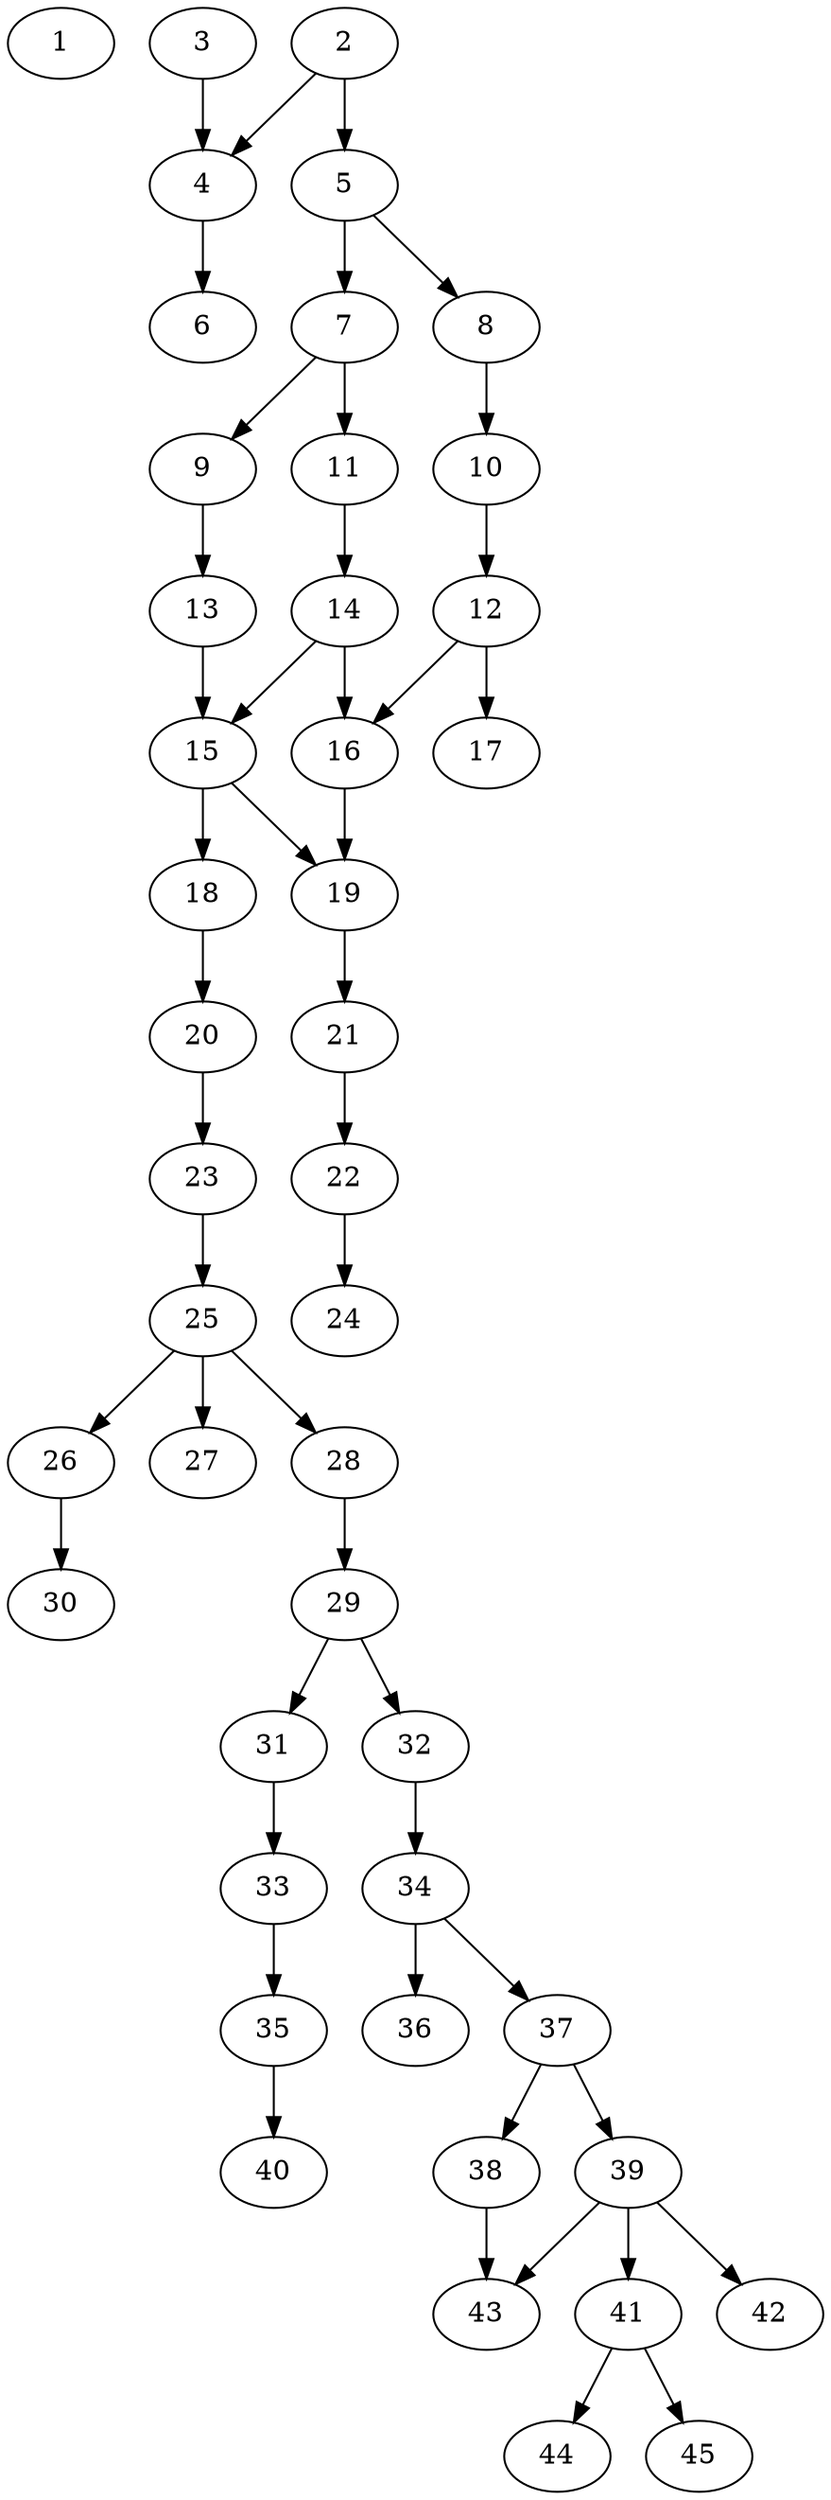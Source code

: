 // DAG automatically generated by daggen at Thu Oct  3 14:07:23 2019
// ./daggen --dot -n 45 --ccr 0.5 --fat 0.3 --regular 0.9 --density 0.5 --mindata 5242880 --maxdata 52428800 
digraph G {
  1 [size="48101376", alpha="0.13", expect_size="24050688"] 
  2 [size="70782976", alpha="0.02", expect_size="35391488"] 
  2 -> 4 [size ="35391488"]
  2 -> 5 [size ="35391488"]
  3 [size="34002944", alpha="0.10", expect_size="17001472"] 
  3 -> 4 [size ="17001472"]
  4 [size="29290496", alpha="0.06", expect_size="14645248"] 
  4 -> 6 [size ="14645248"]
  5 [size="41564160", alpha="0.15", expect_size="20782080"] 
  5 -> 7 [size ="20782080"]
  5 -> 8 [size ="20782080"]
  6 [size="102475776", alpha="0.13", expect_size="51237888"] 
  7 [size="92860416", alpha="0.01", expect_size="46430208"] 
  7 -> 9 [size ="46430208"]
  7 -> 11 [size ="46430208"]
  8 [size="45418496", alpha="0.01", expect_size="22709248"] 
  8 -> 10 [size ="22709248"]
  9 [size="48726016", alpha="0.06", expect_size="24363008"] 
  9 -> 13 [size ="24363008"]
  10 [size="29988864", alpha="0.03", expect_size="14994432"] 
  10 -> 12 [size ="14994432"]
  11 [size="100032512", alpha="0.03", expect_size="50016256"] 
  11 -> 14 [size ="50016256"]
  12 [size="65087488", alpha="0.09", expect_size="32543744"] 
  12 -> 16 [size ="32543744"]
  12 -> 17 [size ="32543744"]
  13 [size="76101632", alpha="0.12", expect_size="38050816"] 
  13 -> 15 [size ="38050816"]
  14 [size="29038592", alpha="0.07", expect_size="14519296"] 
  14 -> 15 [size ="14519296"]
  14 -> 16 [size ="14519296"]
  15 [size="55611392", alpha="0.03", expect_size="27805696"] 
  15 -> 18 [size ="27805696"]
  15 -> 19 [size ="27805696"]
  16 [size="32923648", alpha="0.17", expect_size="16461824"] 
  16 -> 19 [size ="16461824"]
  17 [size="93087744", alpha="0.14", expect_size="46543872"] 
  18 [size="98144256", alpha="0.14", expect_size="49072128"] 
  18 -> 20 [size ="49072128"]
  19 [size="102621184", alpha="0.16", expect_size="51310592"] 
  19 -> 21 [size ="51310592"]
  20 [size="38041600", alpha="0.13", expect_size="19020800"] 
  20 -> 23 [size ="19020800"]
  21 [size="50264064", alpha="0.17", expect_size="25132032"] 
  21 -> 22 [size ="25132032"]
  22 [size="62953472", alpha="0.14", expect_size="31476736"] 
  22 -> 24 [size ="31476736"]
  23 [size="104476672", alpha="0.16", expect_size="52238336"] 
  23 -> 25 [size ="52238336"]
  24 [size="65804288", alpha="0.02", expect_size="32902144"] 
  25 [size="100585472", alpha="0.15", expect_size="50292736"] 
  25 -> 26 [size ="50292736"]
  25 -> 27 [size ="50292736"]
  25 -> 28 [size ="50292736"]
  26 [size="19886080", alpha="0.07", expect_size="9943040"] 
  26 -> 30 [size ="9943040"]
  27 [size="102461440", alpha="0.17", expect_size="51230720"] 
  28 [size="75323392", alpha="0.14", expect_size="37661696"] 
  28 -> 29 [size ="37661696"]
  29 [size="47507456", alpha="0.19", expect_size="23753728"] 
  29 -> 31 [size ="23753728"]
  29 -> 32 [size ="23753728"]
  30 [size="30003200", alpha="0.08", expect_size="15001600"] 
  31 [size="89571328", alpha="0.16", expect_size="44785664"] 
  31 -> 33 [size ="44785664"]
  32 [size="75087872", alpha="0.16", expect_size="37543936"] 
  32 -> 34 [size ="37543936"]
  33 [size="46852096", alpha="0.10", expect_size="23426048"] 
  33 -> 35 [size ="23426048"]
  34 [size="28379136", alpha="0.07", expect_size="14189568"] 
  34 -> 36 [size ="14189568"]
  34 -> 37 [size ="14189568"]
  35 [size="38473728", alpha="0.14", expect_size="19236864"] 
  35 -> 40 [size ="19236864"]
  36 [size="13848576", alpha="0.06", expect_size="6924288"] 
  37 [size="46489600", alpha="0.16", expect_size="23244800"] 
  37 -> 38 [size ="23244800"]
  37 -> 39 [size ="23244800"]
  38 [size="30031872", alpha="0.04", expect_size="15015936"] 
  38 -> 43 [size ="15015936"]
  39 [size="93782016", alpha="0.11", expect_size="46891008"] 
  39 -> 41 [size ="46891008"]
  39 -> 42 [size ="46891008"]
  39 -> 43 [size ="46891008"]
  40 [size="87234560", alpha="0.05", expect_size="43617280"] 
  41 [size="29894656", alpha="0.07", expect_size="14947328"] 
  41 -> 44 [size ="14947328"]
  41 -> 45 [size ="14947328"]
  42 [size="11313152", alpha="0.19", expect_size="5656576"] 
  43 [size="86091776", alpha="0.12", expect_size="43045888"] 
  44 [size="36730880", alpha="0.17", expect_size="18365440"] 
  45 [size="70529024", alpha="0.01", expect_size="35264512"] 
}

